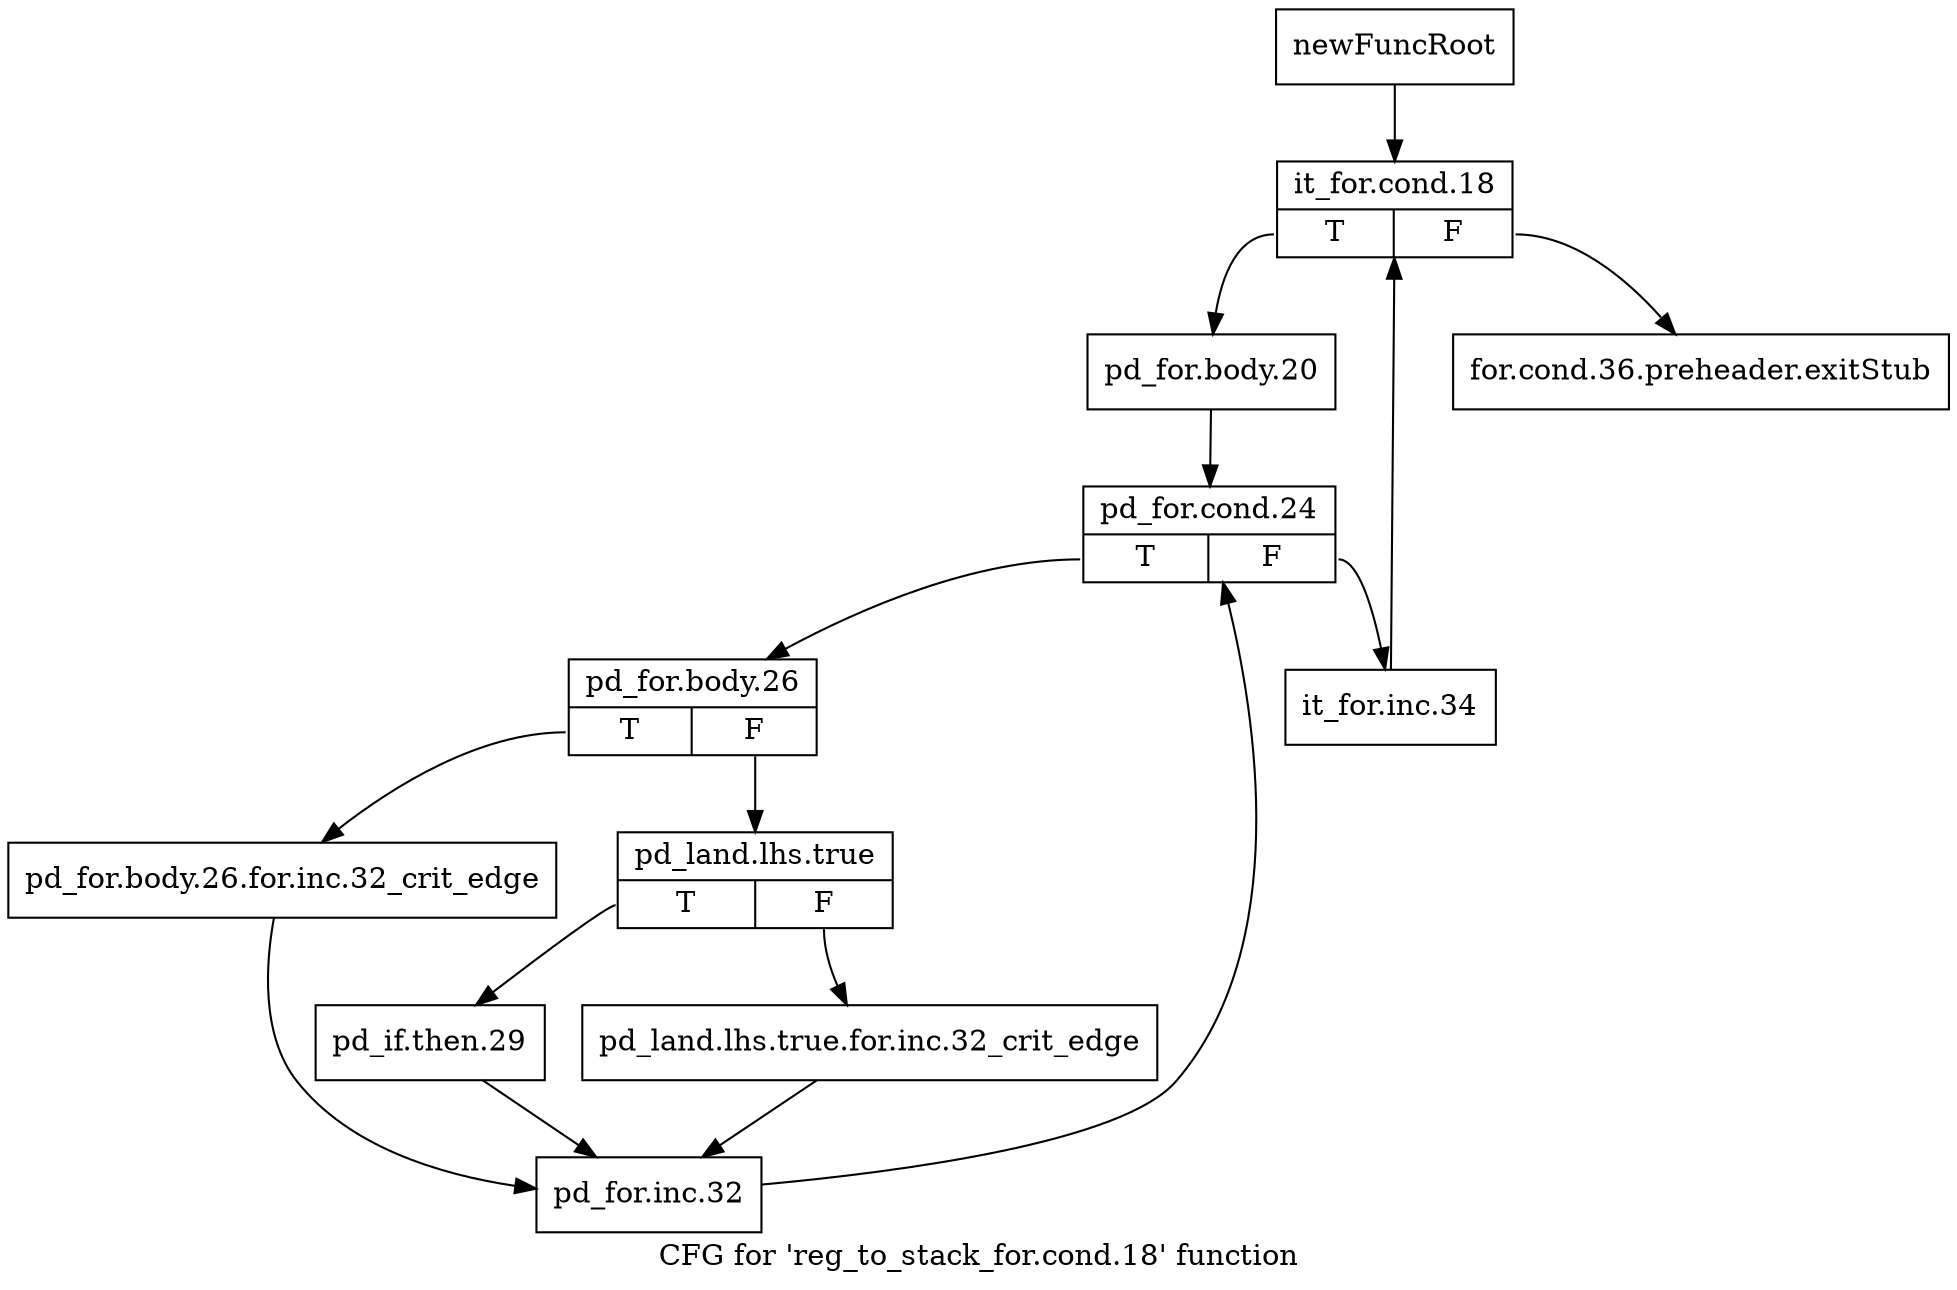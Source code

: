 digraph "CFG for 'reg_to_stack_for.cond.18' function" {
	label="CFG for 'reg_to_stack_for.cond.18' function";

	Node0xb8e05b0 [shape=record,label="{newFuncRoot}"];
	Node0xb8e05b0 -> Node0xb8e0650;
	Node0xb8e0600 [shape=record,label="{for.cond.36.preheader.exitStub}"];
	Node0xb8e0650 [shape=record,label="{it_for.cond.18|{<s0>T|<s1>F}}"];
	Node0xb8e0650:s0 -> Node0xb8e06a0;
	Node0xb8e0650:s1 -> Node0xb8e0600;
	Node0xb8e06a0 [shape=record,label="{pd_for.body.20}"];
	Node0xb8e06a0 -> Node0xb8e06f0;
	Node0xb8e06f0 [shape=record,label="{pd_for.cond.24|{<s0>T|<s1>F}}"];
	Node0xb8e06f0:s0 -> Node0xb8e0790;
	Node0xb8e06f0:s1 -> Node0xb8e0740;
	Node0xb8e0740 [shape=record,label="{it_for.inc.34}"];
	Node0xb8e0740 -> Node0xb8e0650;
	Node0xb8e0790 [shape=record,label="{pd_for.body.26|{<s0>T|<s1>F}}"];
	Node0xb8e0790:s0 -> Node0xb8e08d0;
	Node0xb8e0790:s1 -> Node0xb8e07e0;
	Node0xb8e07e0 [shape=record,label="{pd_land.lhs.true|{<s0>T|<s1>F}}"];
	Node0xb8e07e0:s0 -> Node0xb8e0880;
	Node0xb8e07e0:s1 -> Node0xb8e0830;
	Node0xb8e0830 [shape=record,label="{pd_land.lhs.true.for.inc.32_crit_edge}"];
	Node0xb8e0830 -> Node0xb8e0920;
	Node0xb8e0880 [shape=record,label="{pd_if.then.29}"];
	Node0xb8e0880 -> Node0xb8e0920;
	Node0xb8e08d0 [shape=record,label="{pd_for.body.26.for.inc.32_crit_edge}"];
	Node0xb8e08d0 -> Node0xb8e0920;
	Node0xb8e0920 [shape=record,label="{pd_for.inc.32}"];
	Node0xb8e0920 -> Node0xb8e06f0;
}

